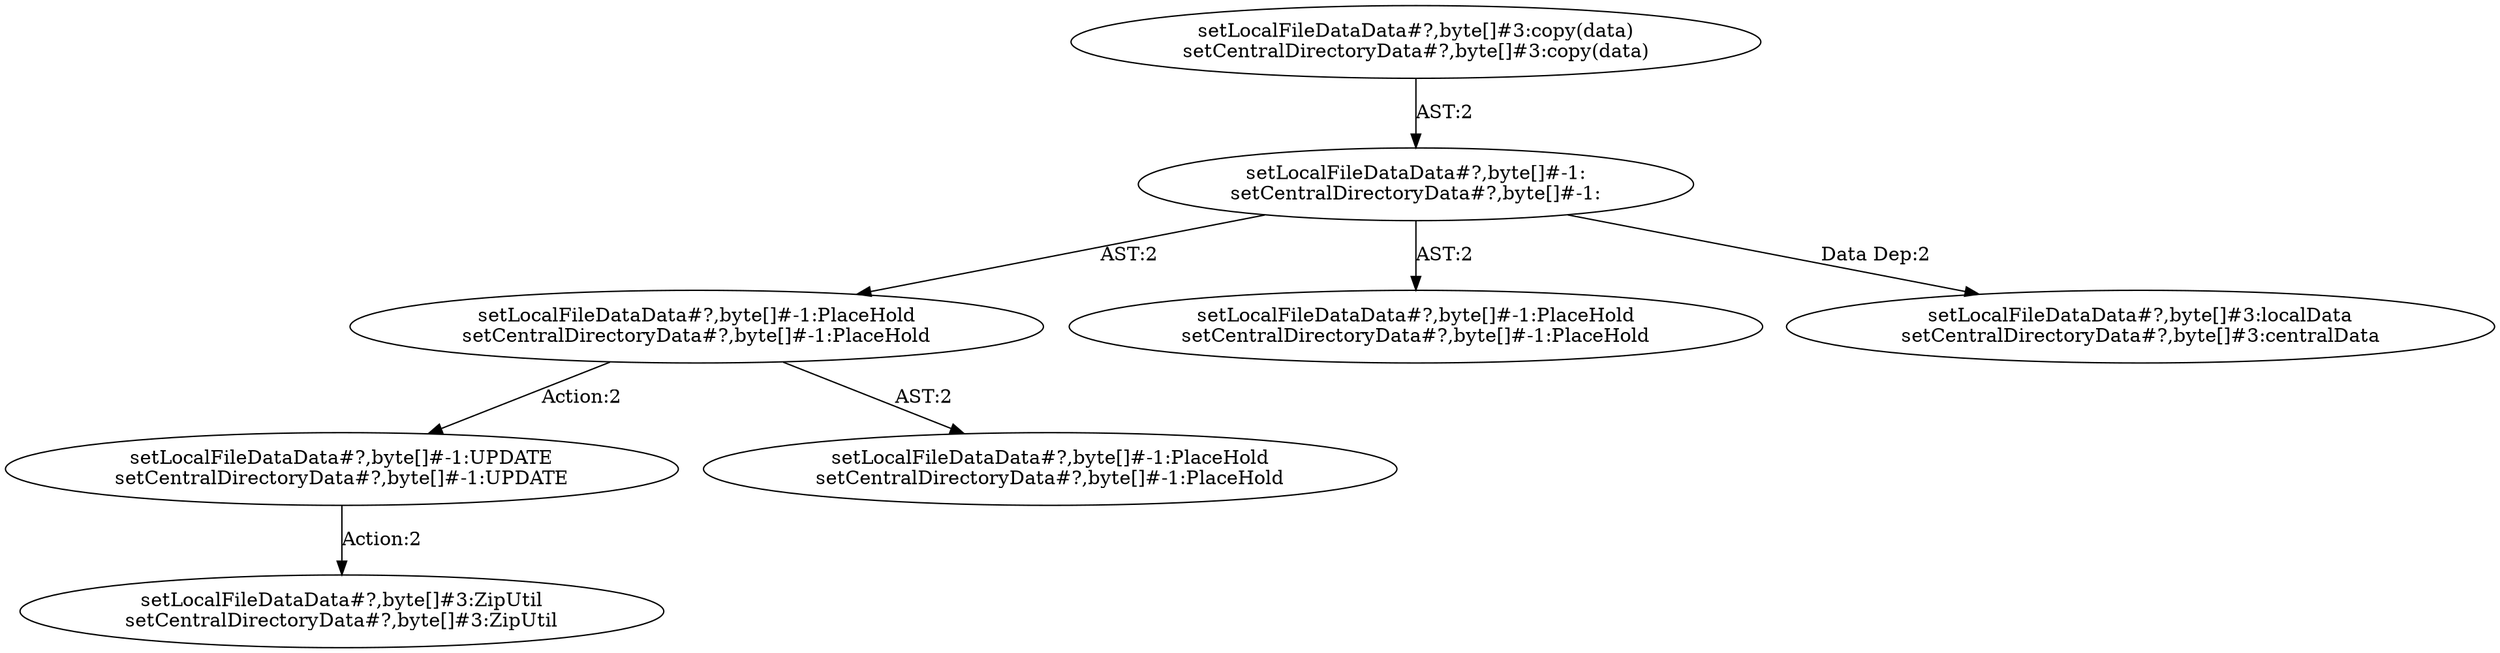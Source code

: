 digraph "Pattern" {
0 [label="setLocalFileDataData#?,byte[]#-1:UPDATE
setCentralDirectoryData#?,byte[]#-1:UPDATE" shape=ellipse]
1 [label="setLocalFileDataData#?,byte[]#-1:PlaceHold
setCentralDirectoryData#?,byte[]#-1:PlaceHold" shape=ellipse]
2 [label="setLocalFileDataData#?,byte[]#-1:
setCentralDirectoryData#?,byte[]#-1:" shape=ellipse]
3 [label="setLocalFileDataData#?,byte[]#3:copy(data)
setCentralDirectoryData#?,byte[]#3:copy(data)" shape=ellipse]
4 [label="setLocalFileDataData#?,byte[]#-1:PlaceHold
setCentralDirectoryData#?,byte[]#-1:PlaceHold" shape=ellipse]
5 [label="setLocalFileDataData#?,byte[]#3:localData
setCentralDirectoryData#?,byte[]#3:centralData" shape=ellipse]
6 [label="setLocalFileDataData#?,byte[]#-1:PlaceHold
setCentralDirectoryData#?,byte[]#-1:PlaceHold" shape=ellipse]
7 [label="setLocalFileDataData#?,byte[]#3:ZipUtil
setCentralDirectoryData#?,byte[]#3:ZipUtil" shape=ellipse]
0 -> 7 [label="Action:2"];
1 -> 0 [label="Action:2"];
1 -> 6 [label="AST:2"];
2 -> 1 [label="AST:2"];
2 -> 4 [label="AST:2"];
2 -> 5 [label="Data Dep:2"];
3 -> 2 [label="AST:2"];
}